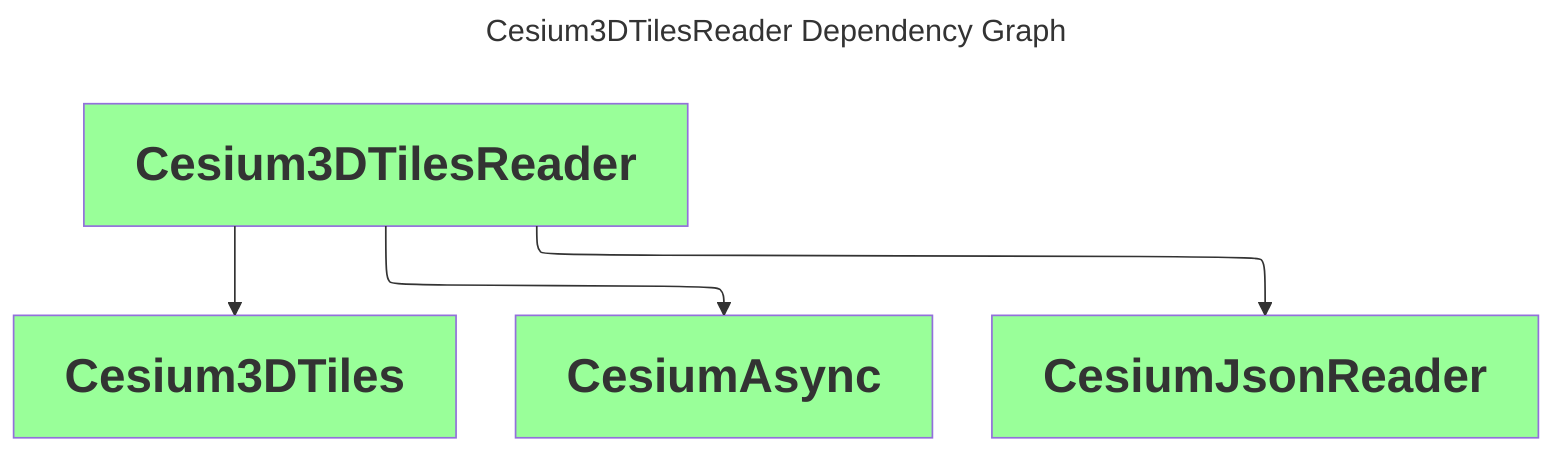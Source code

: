 ---
comment: This file was generated by dep-graph-gen. DO NOT EDIT THIS FILE!
config:
  layout: elk
title: Cesium3DTilesReader Dependency Graph
---
graph TD
  classDef dependencyNode fill:#fff,stroke:#ccc,color:#666,font-weight:bold,font-size:28px
  classDef libraryNode fill:#9f9,font-weight:bold,font-size:28px
  Cesium3DTilesReader[Cesium3DTilesReader] --> Cesium3DTiles[Cesium3DTiles]
  Cesium3DTilesReader[Cesium3DTilesReader] --> CesiumAsync[CesiumAsync]
  Cesium3DTilesReader[Cesium3DTilesReader] --> CesiumJsonReader[CesiumJsonReader]
  class Cesium3DTiles,CesiumAsync,CesiumJsonReader,Cesium3DTilesReader libraryNode